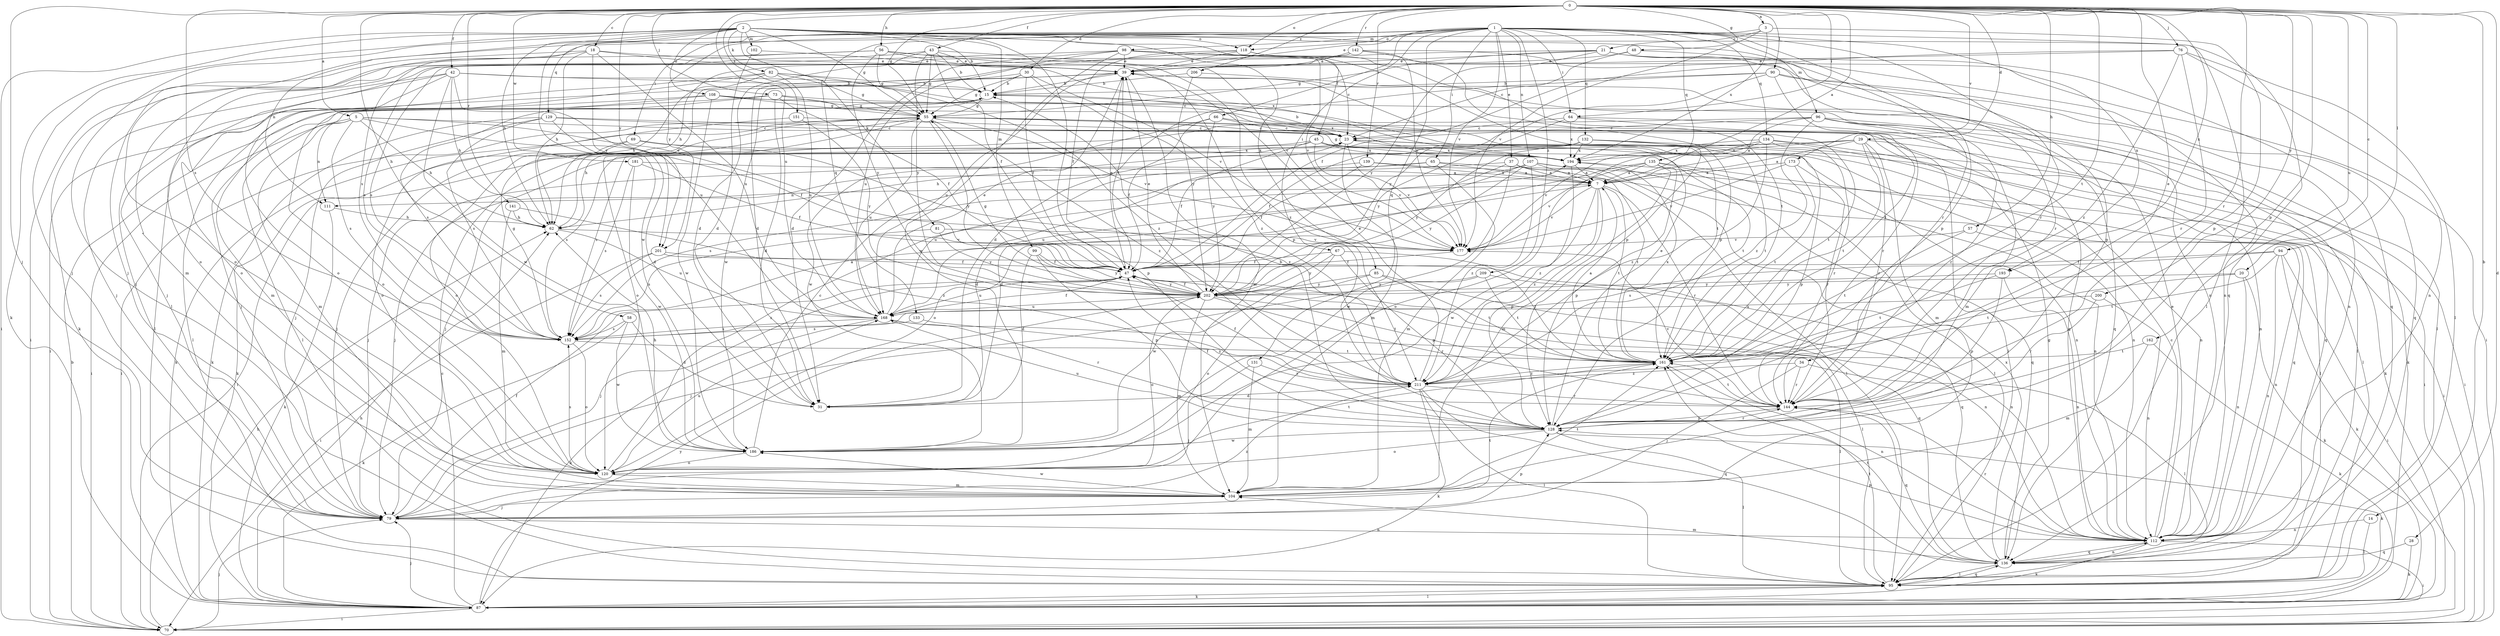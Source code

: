 strict digraph  {
0;
1;
2;
3;
5;
7;
14;
15;
18;
20;
21;
23;
28;
29;
30;
31;
34;
37;
39;
42;
43;
45;
47;
48;
55;
56;
57;
58;
62;
64;
65;
66;
67;
69;
70;
73;
76;
79;
81;
82;
85;
87;
90;
94;
95;
96;
98;
99;
102;
104;
107;
108;
111;
112;
118;
120;
128;
129;
131;
132;
133;
134;
135;
136;
139;
141;
142;
144;
151;
152;
161;
162;
168;
173;
177;
181;
186;
193;
194;
200;
201;
202;
206;
209;
211;
0 -> 3  [label=a];
0 -> 5  [label=a];
0 -> 7  [label=a];
0 -> 14  [label=b];
0 -> 18  [label=c];
0 -> 20  [label=c];
0 -> 28  [label=d];
0 -> 29  [label=d];
0 -> 30  [label=d];
0 -> 34  [label=e];
0 -> 42  [label=f];
0 -> 43  [label=f];
0 -> 48  [label=g];
0 -> 55  [label=g];
0 -> 56  [label=h];
0 -> 57  [label=h];
0 -> 58  [label=h];
0 -> 64  [label=i];
0 -> 73  [label=j];
0 -> 76  [label=j];
0 -> 79  [label=j];
0 -> 90  [label=l];
0 -> 94  [label=l];
0 -> 118  [label=o];
0 -> 128  [label=p];
0 -> 139  [label=r];
0 -> 141  [label=r];
0 -> 142  [label=r];
0 -> 144  [label=r];
0 -> 151  [label=s];
0 -> 152  [label=s];
0 -> 161  [label=t];
0 -> 162  [label=u];
0 -> 168  [label=u];
0 -> 173  [label=v];
0 -> 181  [label=w];
0 -> 193  [label=x];
0 -> 200  [label=y];
0 -> 201  [label=y];
0 -> 206  [label=z];
1 -> 37  [label=e];
1 -> 39  [label=e];
1 -> 64  [label=i];
1 -> 65  [label=i];
1 -> 66  [label=i];
1 -> 67  [label=i];
1 -> 69  [label=i];
1 -> 79  [label=j];
1 -> 95  [label=l];
1 -> 96  [label=m];
1 -> 98  [label=m];
1 -> 107  [label=n];
1 -> 118  [label=o];
1 -> 128  [label=p];
1 -> 129  [label=q];
1 -> 131  [label=q];
1 -> 132  [label=q];
1 -> 133  [label=q];
1 -> 134  [label=q];
1 -> 135  [label=q];
1 -> 144  [label=r];
1 -> 177  [label=v];
1 -> 193  [label=x];
1 -> 201  [label=y];
1 -> 209  [label=z];
2 -> 15  [label=b];
2 -> 45  [label=f];
2 -> 47  [label=f];
2 -> 55  [label=g];
2 -> 62  [label=h];
2 -> 70  [label=i];
2 -> 79  [label=j];
2 -> 81  [label=k];
2 -> 82  [label=k];
2 -> 85  [label=k];
2 -> 87  [label=k];
2 -> 95  [label=l];
2 -> 99  [label=m];
2 -> 102  [label=m];
2 -> 108  [label=n];
2 -> 111  [label=n];
2 -> 118  [label=o];
2 -> 136  [label=q];
2 -> 144  [label=r];
2 -> 186  [label=w];
3 -> 21  [label=c];
3 -> 128  [label=p];
3 -> 152  [label=s];
3 -> 177  [label=v];
3 -> 194  [label=x];
5 -> 23  [label=c];
5 -> 47  [label=f];
5 -> 62  [label=h];
5 -> 70  [label=i];
5 -> 104  [label=m];
5 -> 111  [label=n];
5 -> 128  [label=p];
5 -> 152  [label=s];
7 -> 111  [label=n];
7 -> 128  [label=p];
7 -> 144  [label=r];
7 -> 161  [label=t];
7 -> 177  [label=v];
7 -> 186  [label=w];
7 -> 211  [label=z];
14 -> 95  [label=l];
14 -> 112  [label=n];
15 -> 55  [label=g];
15 -> 79  [label=j];
15 -> 95  [label=l];
15 -> 161  [label=t];
18 -> 39  [label=e];
18 -> 62  [label=h];
18 -> 70  [label=i];
18 -> 120  [label=o];
18 -> 168  [label=u];
18 -> 194  [label=x];
18 -> 201  [label=y];
20 -> 87  [label=k];
20 -> 112  [label=n];
20 -> 161  [label=t];
20 -> 202  [label=y];
21 -> 39  [label=e];
21 -> 55  [label=g];
21 -> 128  [label=p];
21 -> 136  [label=q];
21 -> 144  [label=r];
21 -> 152  [label=s];
21 -> 202  [label=y];
23 -> 15  [label=b];
23 -> 70  [label=i];
23 -> 104  [label=m];
23 -> 112  [label=n];
23 -> 177  [label=v];
23 -> 194  [label=x];
28 -> 87  [label=k];
28 -> 136  [label=q];
29 -> 7  [label=a];
29 -> 62  [label=h];
29 -> 79  [label=j];
29 -> 87  [label=k];
29 -> 104  [label=m];
29 -> 144  [label=r];
29 -> 161  [label=t];
29 -> 194  [label=x];
30 -> 15  [label=b];
30 -> 47  [label=f];
30 -> 55  [label=g];
30 -> 177  [label=v];
30 -> 186  [label=w];
30 -> 211  [label=z];
34 -> 79  [label=j];
34 -> 95  [label=l];
34 -> 144  [label=r];
34 -> 211  [label=z];
37 -> 7  [label=a];
37 -> 31  [label=d];
37 -> 79  [label=j];
37 -> 95  [label=l];
37 -> 161  [label=t];
37 -> 186  [label=w];
39 -> 15  [label=b];
39 -> 47  [label=f];
39 -> 70  [label=i];
39 -> 104  [label=m];
39 -> 168  [label=u];
42 -> 15  [label=b];
42 -> 23  [label=c];
42 -> 62  [label=h];
42 -> 79  [label=j];
42 -> 95  [label=l];
42 -> 120  [label=o];
42 -> 168  [label=u];
42 -> 186  [label=w];
43 -> 15  [label=b];
43 -> 31  [label=d];
43 -> 39  [label=e];
43 -> 47  [label=f];
43 -> 55  [label=g];
43 -> 120  [label=o];
43 -> 202  [label=y];
43 -> 211  [label=z];
45 -> 47  [label=f];
45 -> 70  [label=i];
45 -> 112  [label=n];
45 -> 152  [label=s];
45 -> 161  [label=t];
45 -> 177  [label=v];
45 -> 194  [label=x];
47 -> 39  [label=e];
47 -> 79  [label=j];
47 -> 95  [label=l];
47 -> 112  [label=n];
47 -> 168  [label=u];
47 -> 202  [label=y];
48 -> 23  [label=c];
48 -> 39  [label=e];
48 -> 112  [label=n];
55 -> 23  [label=c];
55 -> 62  [label=h];
55 -> 70  [label=i];
55 -> 87  [label=k];
55 -> 120  [label=o];
55 -> 168  [label=u];
55 -> 177  [label=v];
55 -> 202  [label=y];
55 -> 211  [label=z];
56 -> 39  [label=e];
56 -> 55  [label=g];
56 -> 87  [label=k];
56 -> 104  [label=m];
56 -> 128  [label=p];
56 -> 177  [label=v];
56 -> 202  [label=y];
57 -> 112  [label=n];
57 -> 161  [label=t];
57 -> 177  [label=v];
58 -> 31  [label=d];
58 -> 87  [label=k];
58 -> 152  [label=s];
58 -> 186  [label=w];
62 -> 39  [label=e];
62 -> 168  [label=u];
62 -> 177  [label=v];
64 -> 23  [label=c];
64 -> 112  [label=n];
64 -> 136  [label=q];
64 -> 194  [label=x];
64 -> 202  [label=y];
65 -> 7  [label=a];
65 -> 70  [label=i];
65 -> 79  [label=j];
65 -> 104  [label=m];
65 -> 168  [label=u];
66 -> 23  [label=c];
66 -> 47  [label=f];
66 -> 95  [label=l];
66 -> 186  [label=w];
66 -> 202  [label=y];
67 -> 47  [label=f];
67 -> 128  [label=p];
67 -> 161  [label=t];
67 -> 186  [label=w];
67 -> 202  [label=y];
69 -> 79  [label=j];
69 -> 87  [label=k];
69 -> 194  [label=x];
69 -> 211  [label=z];
70 -> 15  [label=b];
70 -> 62  [label=h];
70 -> 79  [label=j];
73 -> 31  [label=d];
73 -> 47  [label=f];
73 -> 55  [label=g];
73 -> 104  [label=m];
73 -> 136  [label=q];
73 -> 152  [label=s];
76 -> 39  [label=e];
76 -> 47  [label=f];
76 -> 95  [label=l];
76 -> 112  [label=n];
76 -> 144  [label=r];
76 -> 211  [label=z];
79 -> 47  [label=f];
79 -> 112  [label=n];
79 -> 128  [label=p];
79 -> 161  [label=t];
79 -> 211  [label=z];
81 -> 152  [label=s];
81 -> 177  [label=v];
81 -> 202  [label=y];
82 -> 15  [label=b];
82 -> 55  [label=g];
82 -> 62  [label=h];
82 -> 79  [label=j];
82 -> 120  [label=o];
82 -> 168  [label=u];
82 -> 211  [label=z];
85 -> 120  [label=o];
85 -> 136  [label=q];
85 -> 161  [label=t];
85 -> 202  [label=y];
87 -> 23  [label=c];
87 -> 62  [label=h];
87 -> 70  [label=i];
87 -> 79  [label=j];
87 -> 95  [label=l];
87 -> 202  [label=y];
90 -> 15  [label=b];
90 -> 31  [label=d];
90 -> 112  [label=n];
90 -> 136  [label=q];
90 -> 161  [label=t];
90 -> 202  [label=y];
94 -> 47  [label=f];
94 -> 70  [label=i];
94 -> 87  [label=k];
94 -> 112  [label=n];
94 -> 152  [label=s];
94 -> 161  [label=t];
95 -> 87  [label=k];
95 -> 136  [label=q];
95 -> 161  [label=t];
96 -> 7  [label=a];
96 -> 23  [label=c];
96 -> 87  [label=k];
96 -> 95  [label=l];
96 -> 104  [label=m];
96 -> 120  [label=o];
96 -> 144  [label=r];
96 -> 211  [label=z];
98 -> 23  [label=c];
98 -> 31  [label=d];
98 -> 39  [label=e];
98 -> 70  [label=i];
98 -> 152  [label=s];
98 -> 168  [label=u];
98 -> 177  [label=v];
98 -> 186  [label=w];
99 -> 31  [label=d];
99 -> 47  [label=f];
99 -> 128  [label=p];
99 -> 202  [label=y];
102 -> 31  [label=d];
102 -> 39  [label=e];
104 -> 79  [label=j];
104 -> 161  [label=t];
104 -> 186  [label=w];
107 -> 7  [label=a];
107 -> 95  [label=l];
107 -> 136  [label=q];
107 -> 152  [label=s];
107 -> 168  [label=u];
107 -> 202  [label=y];
107 -> 211  [label=z];
108 -> 55  [label=g];
108 -> 95  [label=l];
108 -> 120  [label=o];
108 -> 144  [label=r];
108 -> 186  [label=w];
108 -> 194  [label=x];
111 -> 62  [label=h];
111 -> 87  [label=k];
112 -> 23  [label=c];
112 -> 39  [label=e];
112 -> 55  [label=g];
112 -> 70  [label=i];
112 -> 87  [label=k];
112 -> 128  [label=p];
112 -> 136  [label=q];
112 -> 144  [label=r];
118 -> 31  [label=d];
118 -> 39  [label=e];
118 -> 47  [label=f];
118 -> 128  [label=p];
118 -> 161  [label=t];
120 -> 104  [label=m];
120 -> 152  [label=s];
120 -> 168  [label=u];
120 -> 194  [label=x];
128 -> 15  [label=b];
128 -> 39  [label=e];
128 -> 47  [label=f];
128 -> 87  [label=k];
128 -> 95  [label=l];
128 -> 120  [label=o];
128 -> 144  [label=r];
128 -> 168  [label=u];
128 -> 186  [label=w];
129 -> 23  [label=c];
129 -> 31  [label=d];
129 -> 79  [label=j];
129 -> 87  [label=k];
129 -> 152  [label=s];
129 -> 161  [label=t];
131 -> 79  [label=j];
131 -> 104  [label=m];
131 -> 211  [label=z];
132 -> 47  [label=f];
132 -> 70  [label=i];
132 -> 128  [label=p];
132 -> 152  [label=s];
132 -> 161  [label=t];
132 -> 194  [label=x];
132 -> 202  [label=y];
133 -> 152  [label=s];
133 -> 211  [label=z];
134 -> 95  [label=l];
134 -> 112  [label=n];
134 -> 120  [label=o];
134 -> 144  [label=r];
134 -> 177  [label=v];
134 -> 194  [label=x];
134 -> 211  [label=z];
135 -> 7  [label=a];
135 -> 95  [label=l];
135 -> 104  [label=m];
135 -> 112  [label=n];
135 -> 120  [label=o];
135 -> 128  [label=p];
135 -> 177  [label=v];
136 -> 55  [label=g];
136 -> 95  [label=l];
136 -> 104  [label=m];
136 -> 112  [label=n];
136 -> 161  [label=t];
136 -> 194  [label=x];
139 -> 7  [label=a];
139 -> 31  [label=d];
139 -> 47  [label=f];
139 -> 136  [label=q];
141 -> 62  [label=h];
141 -> 104  [label=m];
141 -> 211  [label=z];
142 -> 39  [label=e];
142 -> 62  [label=h];
142 -> 79  [label=j];
142 -> 112  [label=n];
142 -> 128  [label=p];
142 -> 177  [label=v];
144 -> 128  [label=p];
144 -> 136  [label=q];
144 -> 161  [label=t];
144 -> 177  [label=v];
151 -> 23  [label=c];
151 -> 120  [label=o];
151 -> 202  [label=y];
152 -> 7  [label=a];
152 -> 55  [label=g];
152 -> 120  [label=o];
152 -> 161  [label=t];
161 -> 7  [label=a];
161 -> 112  [label=n];
161 -> 194  [label=x];
161 -> 211  [label=z];
162 -> 87  [label=k];
162 -> 104  [label=m];
162 -> 161  [label=t];
168 -> 39  [label=e];
168 -> 47  [label=f];
168 -> 87  [label=k];
168 -> 95  [label=l];
168 -> 144  [label=r];
168 -> 152  [label=s];
173 -> 7  [label=a];
173 -> 144  [label=r];
173 -> 161  [label=t];
173 -> 177  [label=v];
177 -> 47  [label=f];
181 -> 7  [label=a];
181 -> 47  [label=f];
181 -> 152  [label=s];
181 -> 186  [label=w];
186 -> 23  [label=c];
186 -> 62  [label=h];
186 -> 120  [label=o];
186 -> 161  [label=t];
193 -> 112  [label=n];
193 -> 128  [label=p];
193 -> 161  [label=t];
193 -> 202  [label=y];
194 -> 7  [label=a];
194 -> 55  [label=g];
194 -> 211  [label=z];
200 -> 112  [label=n];
200 -> 144  [label=r];
200 -> 168  [label=u];
201 -> 47  [label=f];
201 -> 70  [label=i];
201 -> 136  [label=q];
201 -> 152  [label=s];
202 -> 39  [label=e];
202 -> 47  [label=f];
202 -> 55  [label=g];
202 -> 104  [label=m];
202 -> 120  [label=o];
202 -> 144  [label=r];
202 -> 161  [label=t];
202 -> 168  [label=u];
206 -> 15  [label=b];
206 -> 95  [label=l];
206 -> 202  [label=y];
209 -> 79  [label=j];
209 -> 112  [label=n];
209 -> 161  [label=t];
209 -> 202  [label=y];
211 -> 31  [label=d];
211 -> 39  [label=e];
211 -> 47  [label=f];
211 -> 87  [label=k];
211 -> 95  [label=l];
211 -> 136  [label=q];
211 -> 144  [label=r];
}
